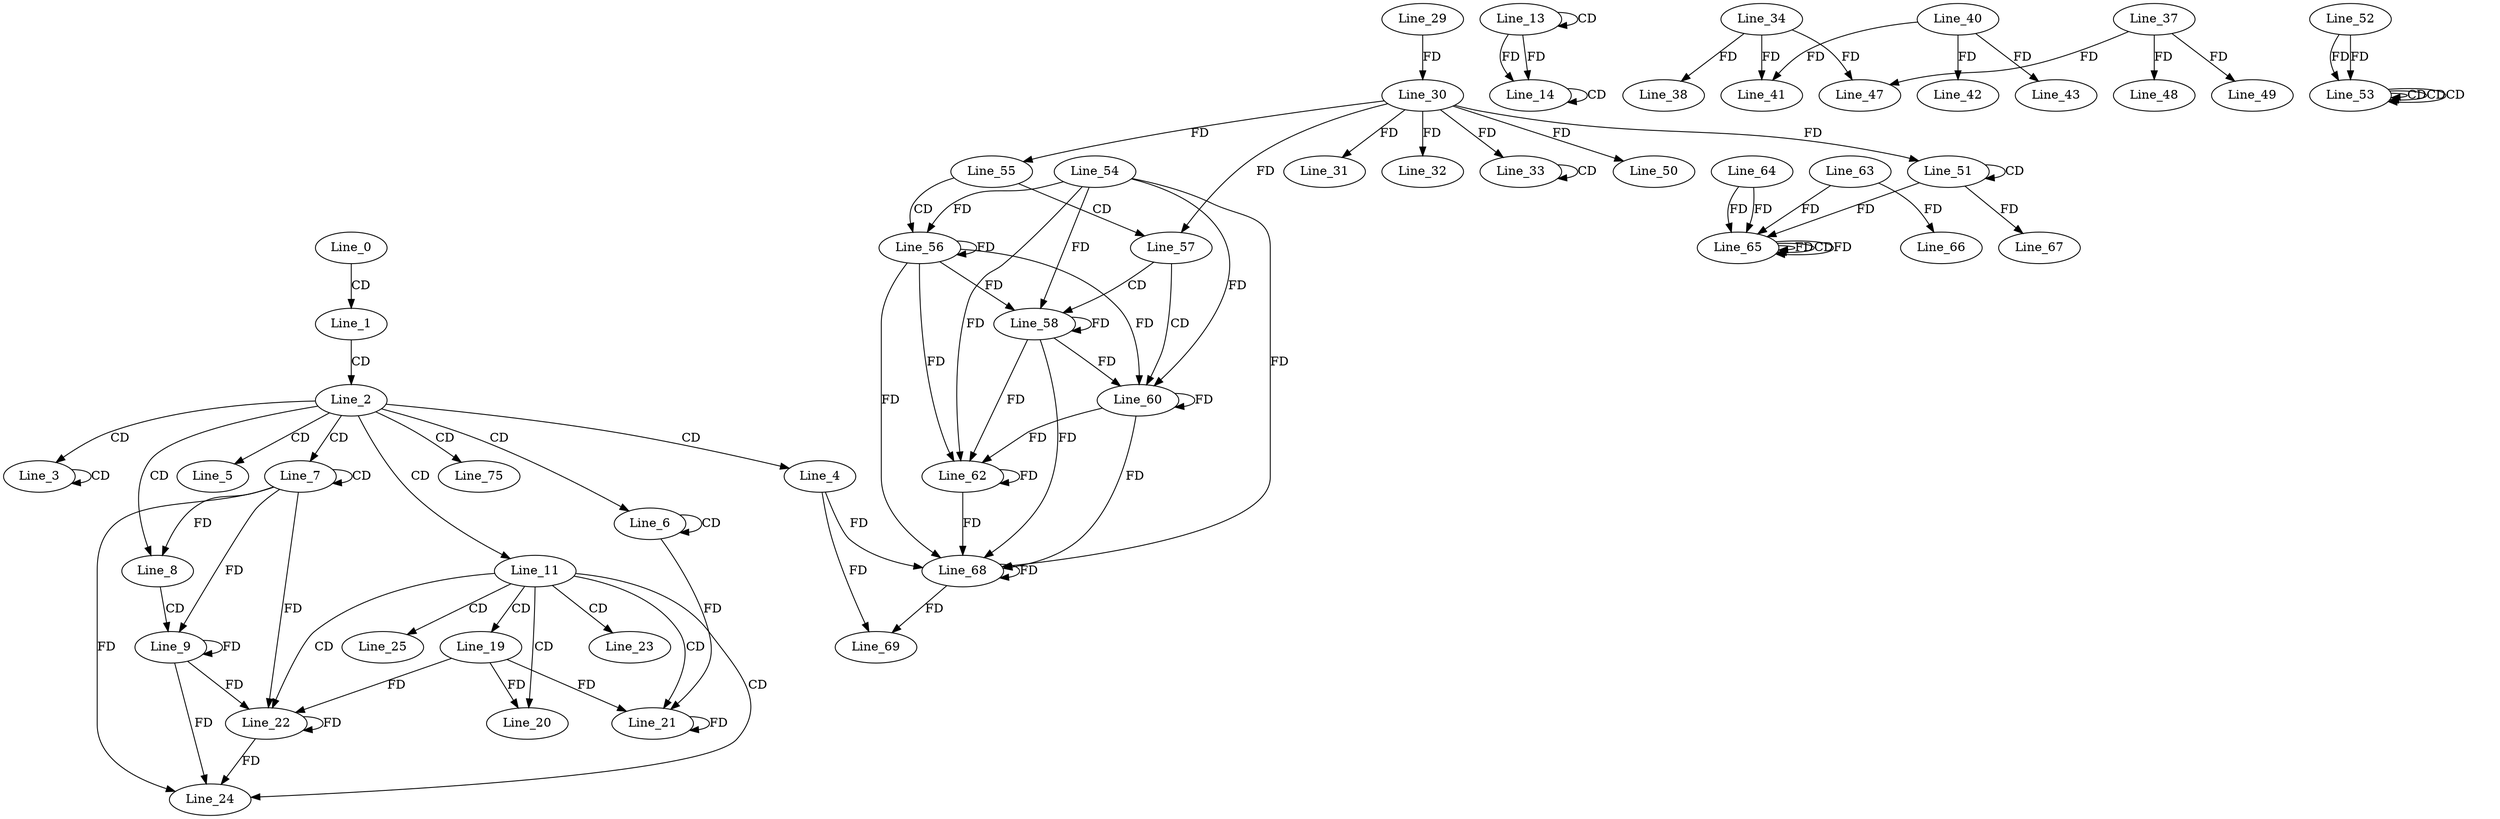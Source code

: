 digraph G {
  Line_0;
  Line_1;
  Line_2;
  Line_3;
  Line_3;
  Line_4;
  Line_5;
  Line_6;
  Line_6;
  Line_7;
  Line_7;
  Line_8;
  Line_8;
  Line_9;
  Line_11;
  Line_13;
  Line_13;
  Line_14;
  Line_14;
  Line_19;
  Line_20;
  Line_21;
  Line_21;
  Line_22;
  Line_22;
  Line_23;
  Line_24;
  Line_25;
  Line_29;
  Line_30;
  Line_30;
  Line_31;
  Line_32;
  Line_33;
  Line_33;
  Line_34;
  Line_38;
  Line_40;
  Line_41;
  Line_41;
  Line_42;
  Line_43;
  Line_37;
  Line_47;
  Line_48;
  Line_49;
  Line_50;
  Line_50;
  Line_51;
  Line_51;
  Line_53;
  Line_53;
  Line_53;
  Line_52;
  Line_53;
  Line_55;
  Line_55;
  Line_55;
  Line_56;
  Line_54;
  Line_57;
  Line_57;
  Line_57;
  Line_58;
  Line_60;
  Line_62;
  Line_62;
  Line_65;
  Line_64;
  Line_65;
  Line_65;
  Line_65;
  Line_63;
  Line_66;
  Line_67;
  Line_68;
  Line_68;
  Line_69;
  Line_75;
  Line_0 -> Line_1 [ label="CD" ];
  Line_1 -> Line_2 [ label="CD" ];
  Line_2 -> Line_3 [ label="CD" ];
  Line_3 -> Line_3 [ label="CD" ];
  Line_2 -> Line_4 [ label="CD" ];
  Line_2 -> Line_5 [ label="CD" ];
  Line_2 -> Line_6 [ label="CD" ];
  Line_6 -> Line_6 [ label="CD" ];
  Line_2 -> Line_7 [ label="CD" ];
  Line_7 -> Line_7 [ label="CD" ];
  Line_2 -> Line_8 [ label="CD" ];
  Line_7 -> Line_8 [ label="FD" ];
  Line_8 -> Line_9 [ label="CD" ];
  Line_7 -> Line_9 [ label="FD" ];
  Line_9 -> Line_9 [ label="FD" ];
  Line_2 -> Line_11 [ label="CD" ];
  Line_13 -> Line_13 [ label="CD" ];
  Line_13 -> Line_14 [ label="FD" ];
  Line_14 -> Line_14 [ label="CD" ];
  Line_13 -> Line_14 [ label="FD" ];
  Line_11 -> Line_19 [ label="CD" ];
  Line_11 -> Line_20 [ label="CD" ];
  Line_19 -> Line_20 [ label="FD" ];
  Line_11 -> Line_21 [ label="CD" ];
  Line_6 -> Line_21 [ label="FD" ];
  Line_21 -> Line_21 [ label="FD" ];
  Line_19 -> Line_21 [ label="FD" ];
  Line_11 -> Line_22 [ label="CD" ];
  Line_7 -> Line_22 [ label="FD" ];
  Line_9 -> Line_22 [ label="FD" ];
  Line_22 -> Line_22 [ label="FD" ];
  Line_19 -> Line_22 [ label="FD" ];
  Line_11 -> Line_23 [ label="CD" ];
  Line_11 -> Line_24 [ label="CD" ];
  Line_7 -> Line_24 [ label="FD" ];
  Line_9 -> Line_24 [ label="FD" ];
  Line_22 -> Line_24 [ label="FD" ];
  Line_11 -> Line_25 [ label="CD" ];
  Line_29 -> Line_30 [ label="FD" ];
  Line_30 -> Line_31 [ label="FD" ];
  Line_30 -> Line_32 [ label="FD" ];
  Line_33 -> Line_33 [ label="CD" ];
  Line_30 -> Line_33 [ label="FD" ];
  Line_34 -> Line_38 [ label="FD" ];
  Line_40 -> Line_41 [ label="FD" ];
  Line_34 -> Line_41 [ label="FD" ];
  Line_40 -> Line_42 [ label="FD" ];
  Line_40 -> Line_43 [ label="FD" ];
  Line_37 -> Line_47 [ label="FD" ];
  Line_34 -> Line_47 [ label="FD" ];
  Line_37 -> Line_48 [ label="FD" ];
  Line_37 -> Line_49 [ label="FD" ];
  Line_30 -> Line_50 [ label="FD" ];
  Line_51 -> Line_51 [ label="CD" ];
  Line_30 -> Line_51 [ label="FD" ];
  Line_53 -> Line_53 [ label="CD" ];
  Line_53 -> Line_53 [ label="CD" ];
  Line_52 -> Line_53 [ label="FD" ];
  Line_53 -> Line_53 [ label="CD" ];
  Line_52 -> Line_53 [ label="FD" ];
  Line_30 -> Line_55 [ label="FD" ];
  Line_55 -> Line_56 [ label="CD" ];
  Line_54 -> Line_56 [ label="FD" ];
  Line_56 -> Line_56 [ label="FD" ];
  Line_55 -> Line_57 [ label="CD" ];
  Line_30 -> Line_57 [ label="FD" ];
  Line_57 -> Line_58 [ label="CD" ];
  Line_54 -> Line_58 [ label="FD" ];
  Line_56 -> Line_58 [ label="FD" ];
  Line_58 -> Line_58 [ label="FD" ];
  Line_57 -> Line_60 [ label="CD" ];
  Line_54 -> Line_60 [ label="FD" ];
  Line_56 -> Line_60 [ label="FD" ];
  Line_58 -> Line_60 [ label="FD" ];
  Line_60 -> Line_60 [ label="FD" ];
  Line_54 -> Line_62 [ label="FD" ];
  Line_56 -> Line_62 [ label="FD" ];
  Line_58 -> Line_62 [ label="FD" ];
  Line_60 -> Line_62 [ label="FD" ];
  Line_62 -> Line_62 [ label="FD" ];
  Line_65 -> Line_65 [ label="FD" ];
  Line_64 -> Line_65 [ label="FD" ];
  Line_51 -> Line_65 [ label="FD" ];
  Line_65 -> Line_65 [ label="CD" ];
  Line_63 -> Line_65 [ label="FD" ];
  Line_65 -> Line_65 [ label="FD" ];
  Line_64 -> Line_65 [ label="FD" ];
  Line_63 -> Line_66 [ label="FD" ];
  Line_51 -> Line_67 [ label="FD" ];
  Line_4 -> Line_68 [ label="FD" ];
  Line_68 -> Line_68 [ label="FD" ];
  Line_54 -> Line_68 [ label="FD" ];
  Line_56 -> Line_68 [ label="FD" ];
  Line_58 -> Line_68 [ label="FD" ];
  Line_60 -> Line_68 [ label="FD" ];
  Line_62 -> Line_68 [ label="FD" ];
  Line_4 -> Line_69 [ label="FD" ];
  Line_68 -> Line_69 [ label="FD" ];
  Line_2 -> Line_75 [ label="CD" ];
}
